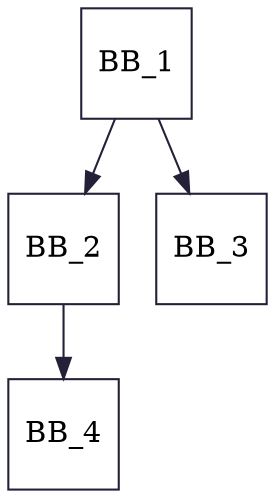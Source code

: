 digraph G {
    graph[color="#242038"]
    node[color="#242038", shape=square]
    edge[color="#242038"]
    BB_1->BB_2
    BB_1->BB_3
    BB_2->BB_4
}
